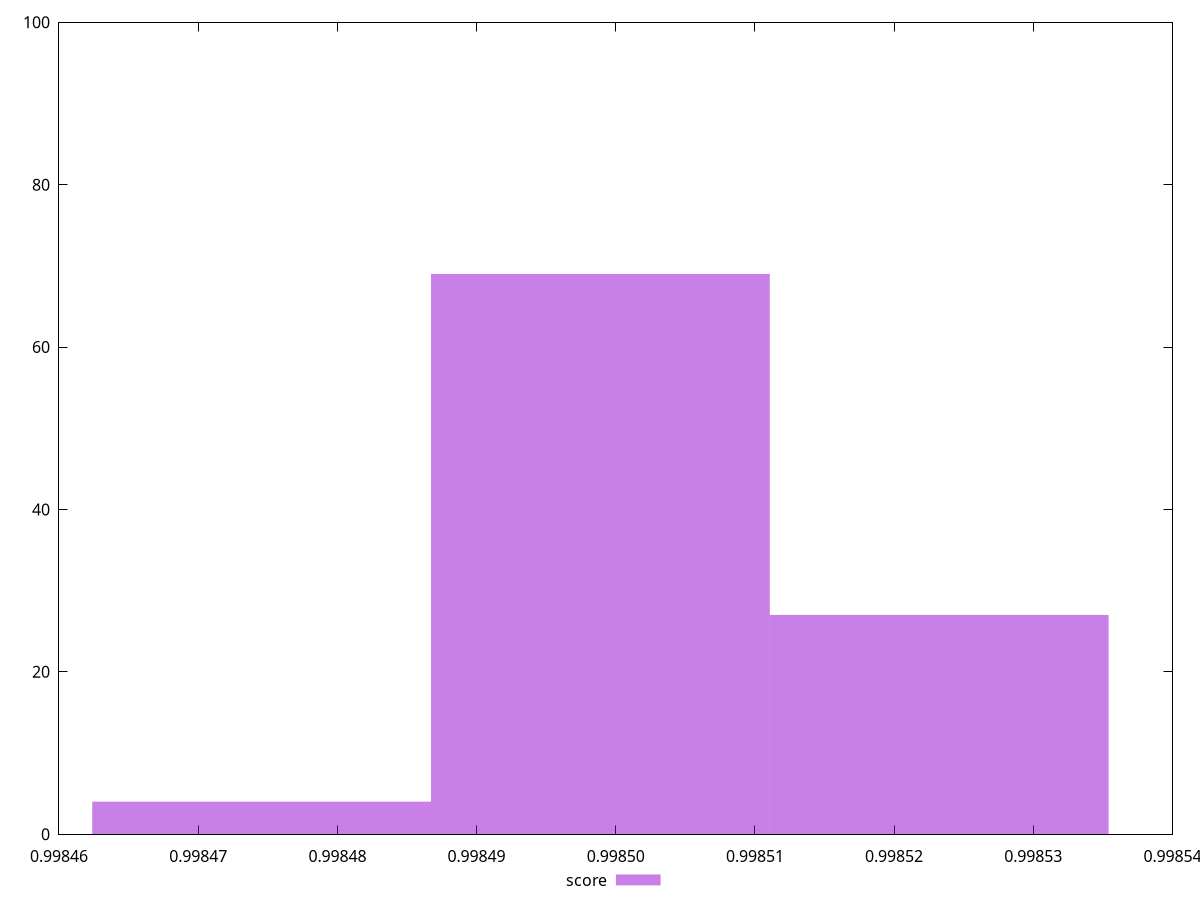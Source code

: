 reset
set terminal svg size 640, 490 enhanced background rgb 'white'
set output "reprap/speed-index/samples/pages+cached+noexternal+nocss/score/histogram.svg"

$score <<EOF
0.9984988981745234 69
0.9985232381520525 27
0.9984745581969944 4
EOF

set key outside below
set boxwidth 0.00002433997752905744
set yrange [0:100]
set style fill transparent solid 0.5 noborder

plot \
  $score title "score" with boxes, \


reset